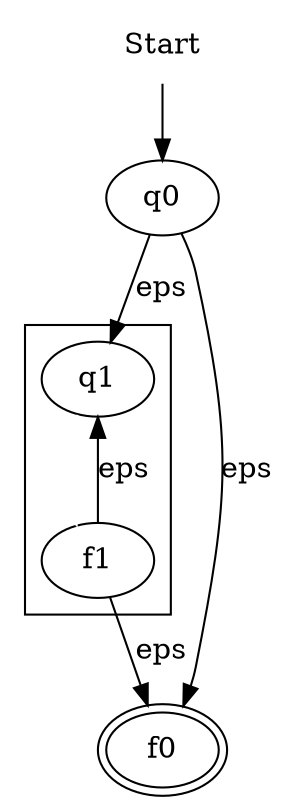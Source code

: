 digraph G {
//    rankdir=LR;    
    Start->q0;
    
    Start [shape = plaintext];
    subgraph cluster0 {
        q1 -> f1 [ color = white ];
    };
    q0 -> f0 [ label = eps ];
    q0 -> q1 [ label = eps ];
    f1 -> f0 [ label = eps ];
    f1 -> q1 [ constraint = false, label = eps ];
    f0 [ peripheries = 2 ];
}
